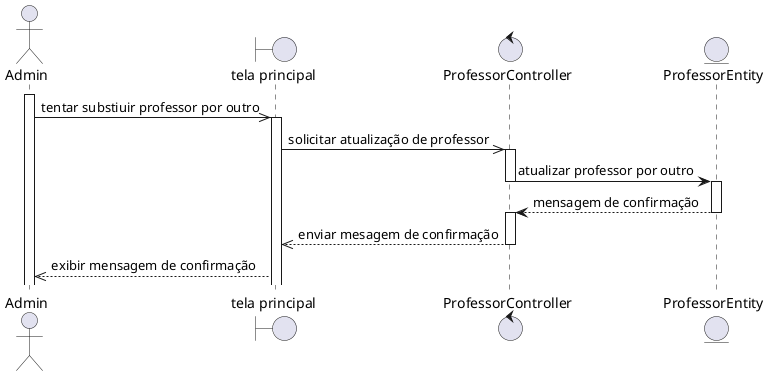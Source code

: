 @startuml
actor Admin
boundary "tela principal" as home
control ProfessorController
entity ProfessorEntity


activate Admin
Admin ->> home: tentar substiuir professor por outro
activate home
home ->> ProfessorController: solicitar atualização de professor
activate ProfessorController
ProfessorController -> ProfessorEntity: atualizar professor por outro
deactivate ProfessorController
activate ProfessorEntity
ProfessorEntity --> ProfessorController: mensagem de confirmação
deactivate ProfessorEntity
activate ProfessorController
ProfessorController -->> home: enviar mesagem de confirmação
deactivate ProfessorController
home -->> Admin: exibir mensagem de confirmação 

@enduml